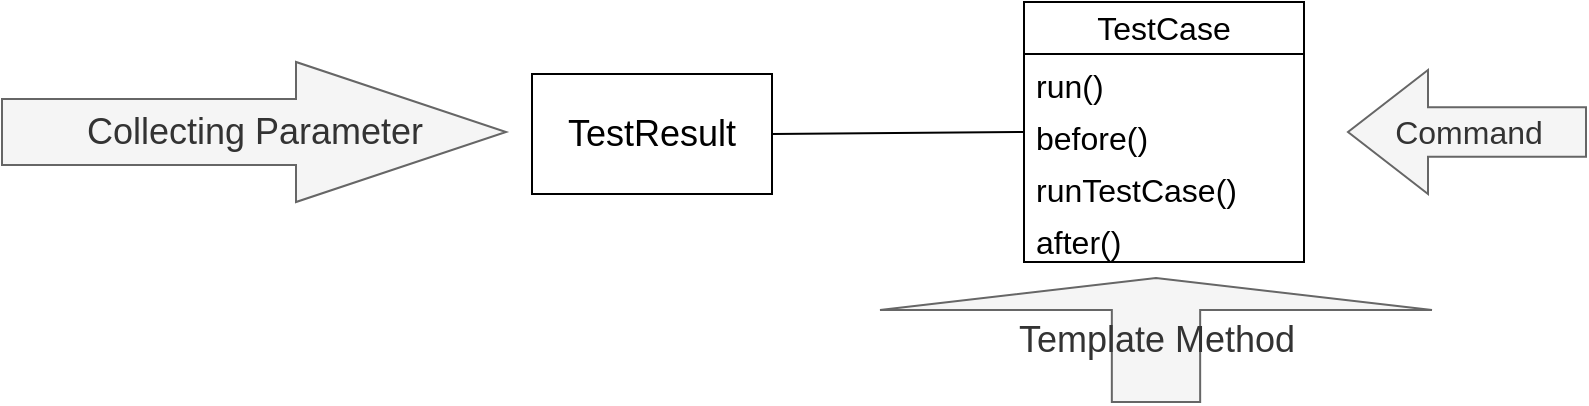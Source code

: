<mxfile version="22.1.11" type="github">
  <diagram name="페이지-1" id="LbZxrBz2ofLp_WL8UCSQ">
    <mxGraphModel dx="2154" dy="581" grid="0" gridSize="10" guides="1" tooltips="1" connect="1" arrows="1" fold="1" page="0" pageScale="1" pageWidth="827" pageHeight="1169" math="0" shadow="0">
      <root>
        <mxCell id="0" />
        <mxCell id="1" parent="0" />
        <mxCell id="CJBsxGkzlGZVFUbRF24I-1" value="TestCase" style="swimlane;fontStyle=0;childLayout=stackLayout;horizontal=1;startSize=26;fillColor=none;horizontalStack=0;resizeParent=1;resizeParentMax=0;resizeLast=0;collapsible=1;marginBottom=0;whiteSpace=wrap;html=1;fontSize=16;" vertex="1" parent="1">
          <mxGeometry x="-350" y="145" width="140" height="130" as="geometry" />
        </mxCell>
        <mxCell id="CJBsxGkzlGZVFUbRF24I-2" value="run()" style="text;strokeColor=none;fillColor=none;align=left;verticalAlign=top;spacingLeft=4;spacingRight=4;overflow=hidden;rotatable=0;points=[[0,0.5],[1,0.5]];portConstraint=eastwest;whiteSpace=wrap;html=1;fontSize=16;" vertex="1" parent="CJBsxGkzlGZVFUbRF24I-1">
          <mxGeometry y="26" width="140" height="26" as="geometry" />
        </mxCell>
        <mxCell id="CJBsxGkzlGZVFUbRF24I-6" value="before()" style="text;strokeColor=none;fillColor=none;align=left;verticalAlign=top;spacingLeft=4;spacingRight=4;overflow=hidden;rotatable=0;points=[[0,0.5],[1,0.5]];portConstraint=eastwest;whiteSpace=wrap;html=1;fontSize=16;" vertex="1" parent="CJBsxGkzlGZVFUbRF24I-1">
          <mxGeometry y="52" width="140" height="26" as="geometry" />
        </mxCell>
        <mxCell id="CJBsxGkzlGZVFUbRF24I-7" value="runTestCase()" style="text;strokeColor=none;fillColor=none;align=left;verticalAlign=top;spacingLeft=4;spacingRight=4;overflow=hidden;rotatable=0;points=[[0,0.5],[1,0.5]];portConstraint=eastwest;whiteSpace=wrap;html=1;fontSize=16;" vertex="1" parent="CJBsxGkzlGZVFUbRF24I-1">
          <mxGeometry y="78" width="140" height="26" as="geometry" />
        </mxCell>
        <mxCell id="CJBsxGkzlGZVFUbRF24I-8" value="after()" style="text;strokeColor=none;fillColor=none;align=left;verticalAlign=top;spacingLeft=4;spacingRight=4;overflow=hidden;rotatable=0;points=[[0,0.5],[1,0.5]];portConstraint=eastwest;whiteSpace=wrap;html=1;fontSize=16;" vertex="1" parent="CJBsxGkzlGZVFUbRF24I-1">
          <mxGeometry y="104" width="140" height="26" as="geometry" />
        </mxCell>
        <mxCell id="CJBsxGkzlGZVFUbRF24I-5" value="Command" style="html=1;shadow=0;dashed=0;align=center;verticalAlign=middle;shape=mxgraph.arrows2.arrow;dy=0.6;dx=40;flipH=1;notch=0;fontSize=16;fillColor=#f5f5f5;fontColor=#333333;strokeColor=#666666;" vertex="1" parent="1">
          <mxGeometry x="-188" y="179" width="119" height="62" as="geometry" />
        </mxCell>
        <mxCell id="CJBsxGkzlGZVFUbRF24I-9" value="&lt;font style=&quot;font-size: 18px;&quot;&gt;TestResult&lt;/font&gt;" style="rounded=0;whiteSpace=wrap;html=1;" vertex="1" parent="1">
          <mxGeometry x="-596" y="181" width="120" height="60" as="geometry" />
        </mxCell>
        <mxCell id="CJBsxGkzlGZVFUbRF24I-13" value="&lt;font style=&quot;font-size: 18px;&quot;&gt;Collecting Parameter&lt;/font&gt;" style="html=1;shadow=0;dashed=0;align=center;verticalAlign=middle;shape=mxgraph.arrows2.arrow;dy=0.53;dx=105;notch=0;fillColor=#f5f5f5;fontColor=#333333;strokeColor=#666666;" vertex="1" parent="1">
          <mxGeometry x="-861" y="175" width="252" height="70" as="geometry" />
        </mxCell>
        <mxCell id="CJBsxGkzlGZVFUbRF24I-14" value="&lt;font style=&quot;font-size: 18px;&quot;&gt;Template Method&lt;/font&gt;" style="html=1;shadow=0;dashed=0;align=center;verticalAlign=middle;shape=mxgraph.arrows2.arrow;dy=0.84;dx=16;direction=north;notch=0;fillColor=#f5f5f5;fontColor=#333333;strokeColor=#666666;" vertex="1" parent="1">
          <mxGeometry x="-422" y="283" width="276" height="62" as="geometry" />
        </mxCell>
        <mxCell id="CJBsxGkzlGZVFUbRF24I-15" value="" style="endArrow=none;html=1;rounded=0;exitX=1;exitY=0.5;exitDx=0;exitDy=0;entryX=0;entryY=0.5;entryDx=0;entryDy=0;" edge="1" parent="1" source="CJBsxGkzlGZVFUbRF24I-9" target="CJBsxGkzlGZVFUbRF24I-1">
          <mxGeometry width="50" height="50" relative="1" as="geometry">
            <mxPoint x="-406" y="197" as="sourcePoint" />
            <mxPoint x="-356" y="147" as="targetPoint" />
          </mxGeometry>
        </mxCell>
      </root>
    </mxGraphModel>
  </diagram>
</mxfile>
